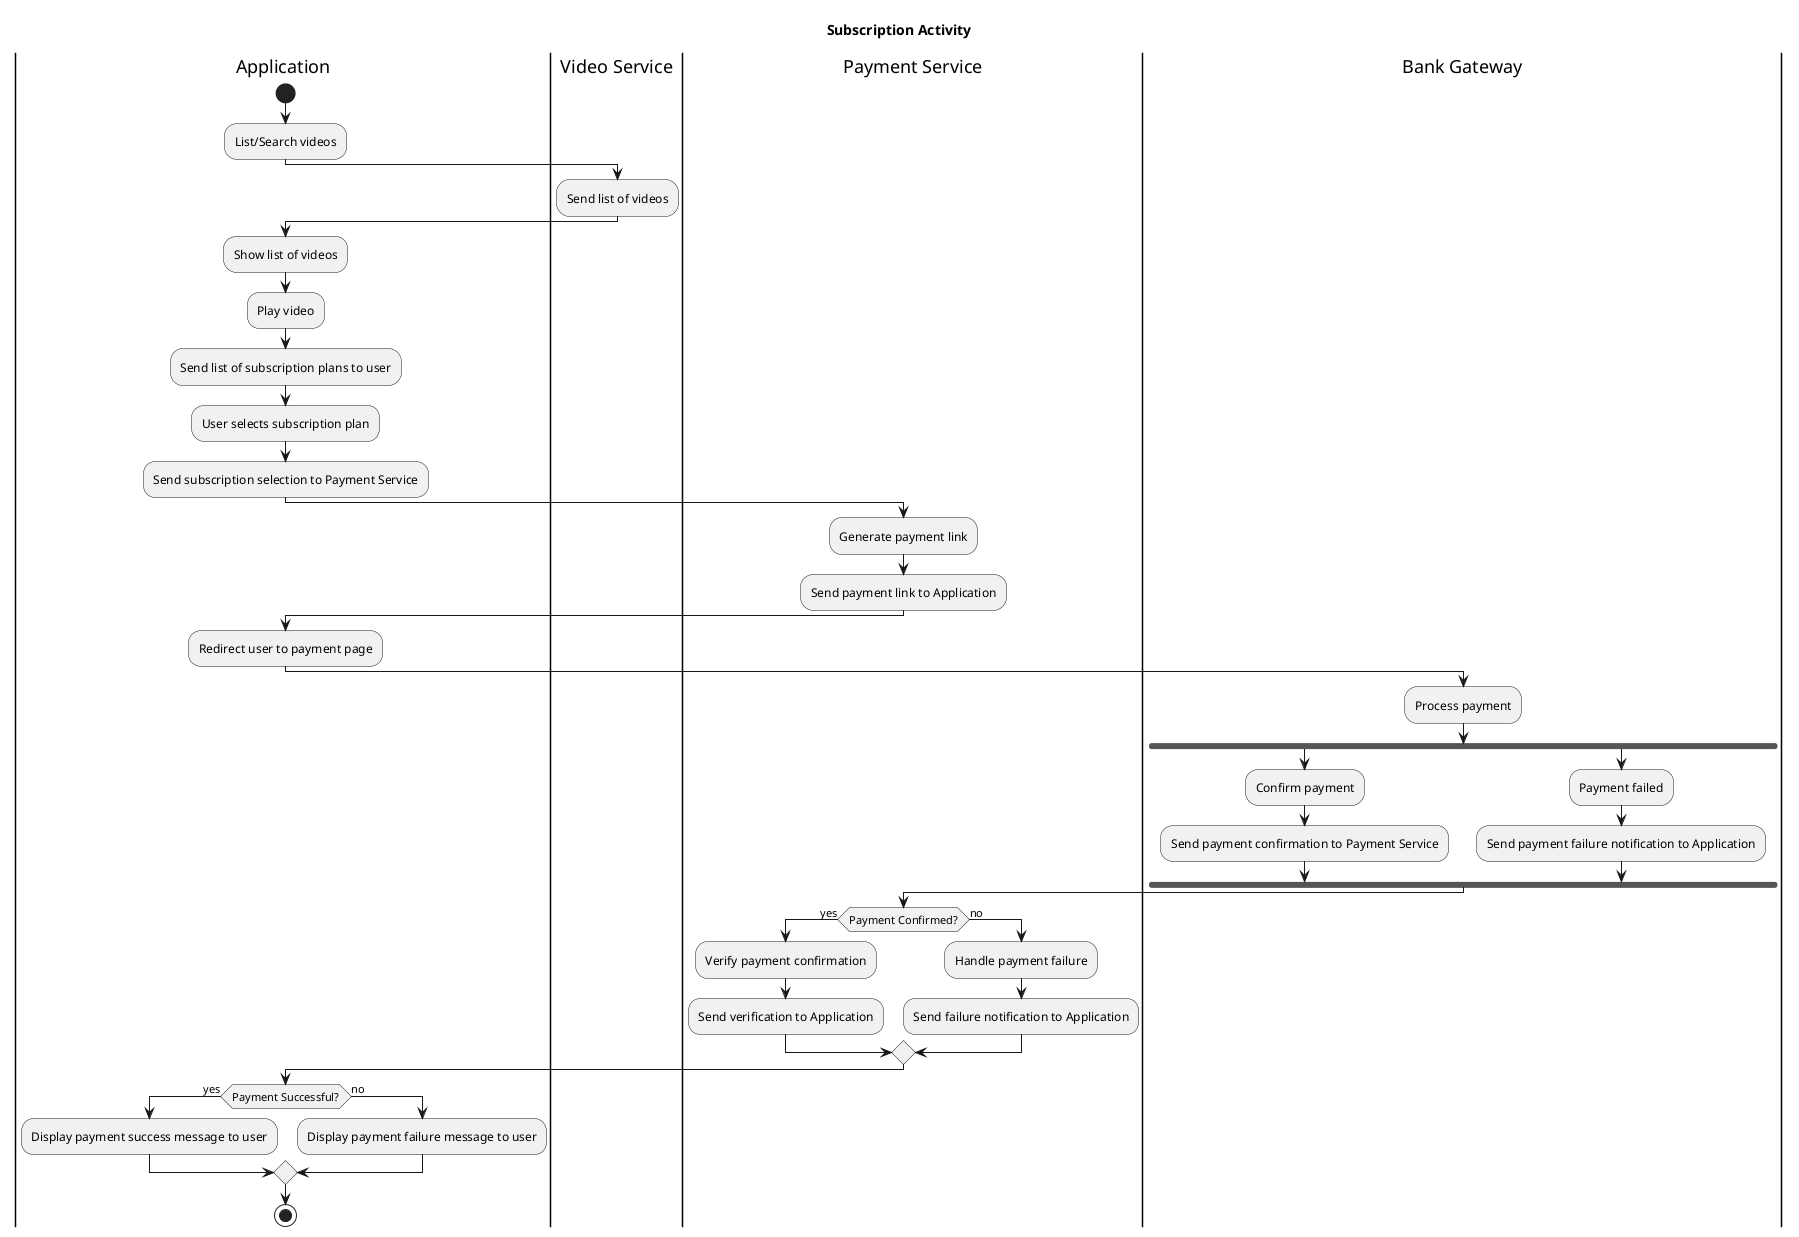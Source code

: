 @startuml

title Subscription Activity

|Application|
start
:List/Search videos;

|Video Service|
:Send list of videos;

|Application|
:Show list of videos;
:Play video;

:Send list of subscription plans to user;
:User selects subscription plan;
:Send subscription selection to Payment Service;

|Payment Service|
:Generate payment link;
:Send payment link to Application;

|Application|
:Redirect user to payment page;

|Bank Gateway|
:Process payment;
fork
  :Confirm payment;
  :Send payment confirmation to Payment Service;
fork again
  :Payment failed;
  :Send payment failure notification to Application;
end fork

|Payment Service|
if (Payment Confirmed?) then (yes)
  :Verify payment confirmation;
  :Send verification to Application;
else (no)
  :Handle payment failure;
  :Send failure notification to Application;
endif

|Application|
if (Payment Successful?) then (yes)
  :Display payment success message to user;
else (no)
  :Display payment failure message to user;
endif
stop

@enduml
